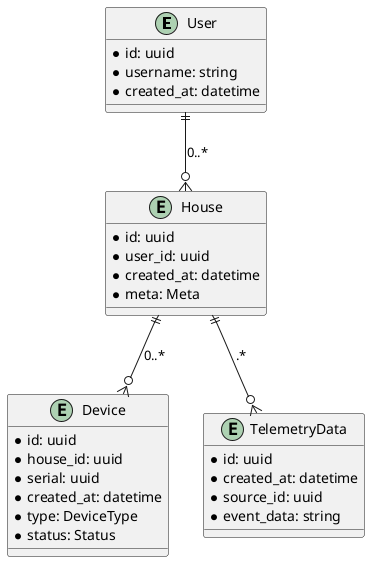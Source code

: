 @startuml

entity "User" {
    *id: uuid
    *username: string
    *created_at: datetime
}

entity "House" {
    *id: uuid
    *user_id: uuid
    *created_at: datetime
    *meta: Meta
}

entity "Device" {
    *id: uuid
    *house_id: uuid
    *serial: uuid
    *created_at: datetime
    *type: DeviceType
    *status: Status
}

entity "TelemetryData" {
    *id: uuid
    *created_at: datetime
    *source_id: uuid
    *event_data: string
}

User ||--o{ House : "0..*"
House ||--o{ Device : "0..*"

House ||--o{ TelemetryData : ".*"

@enduml